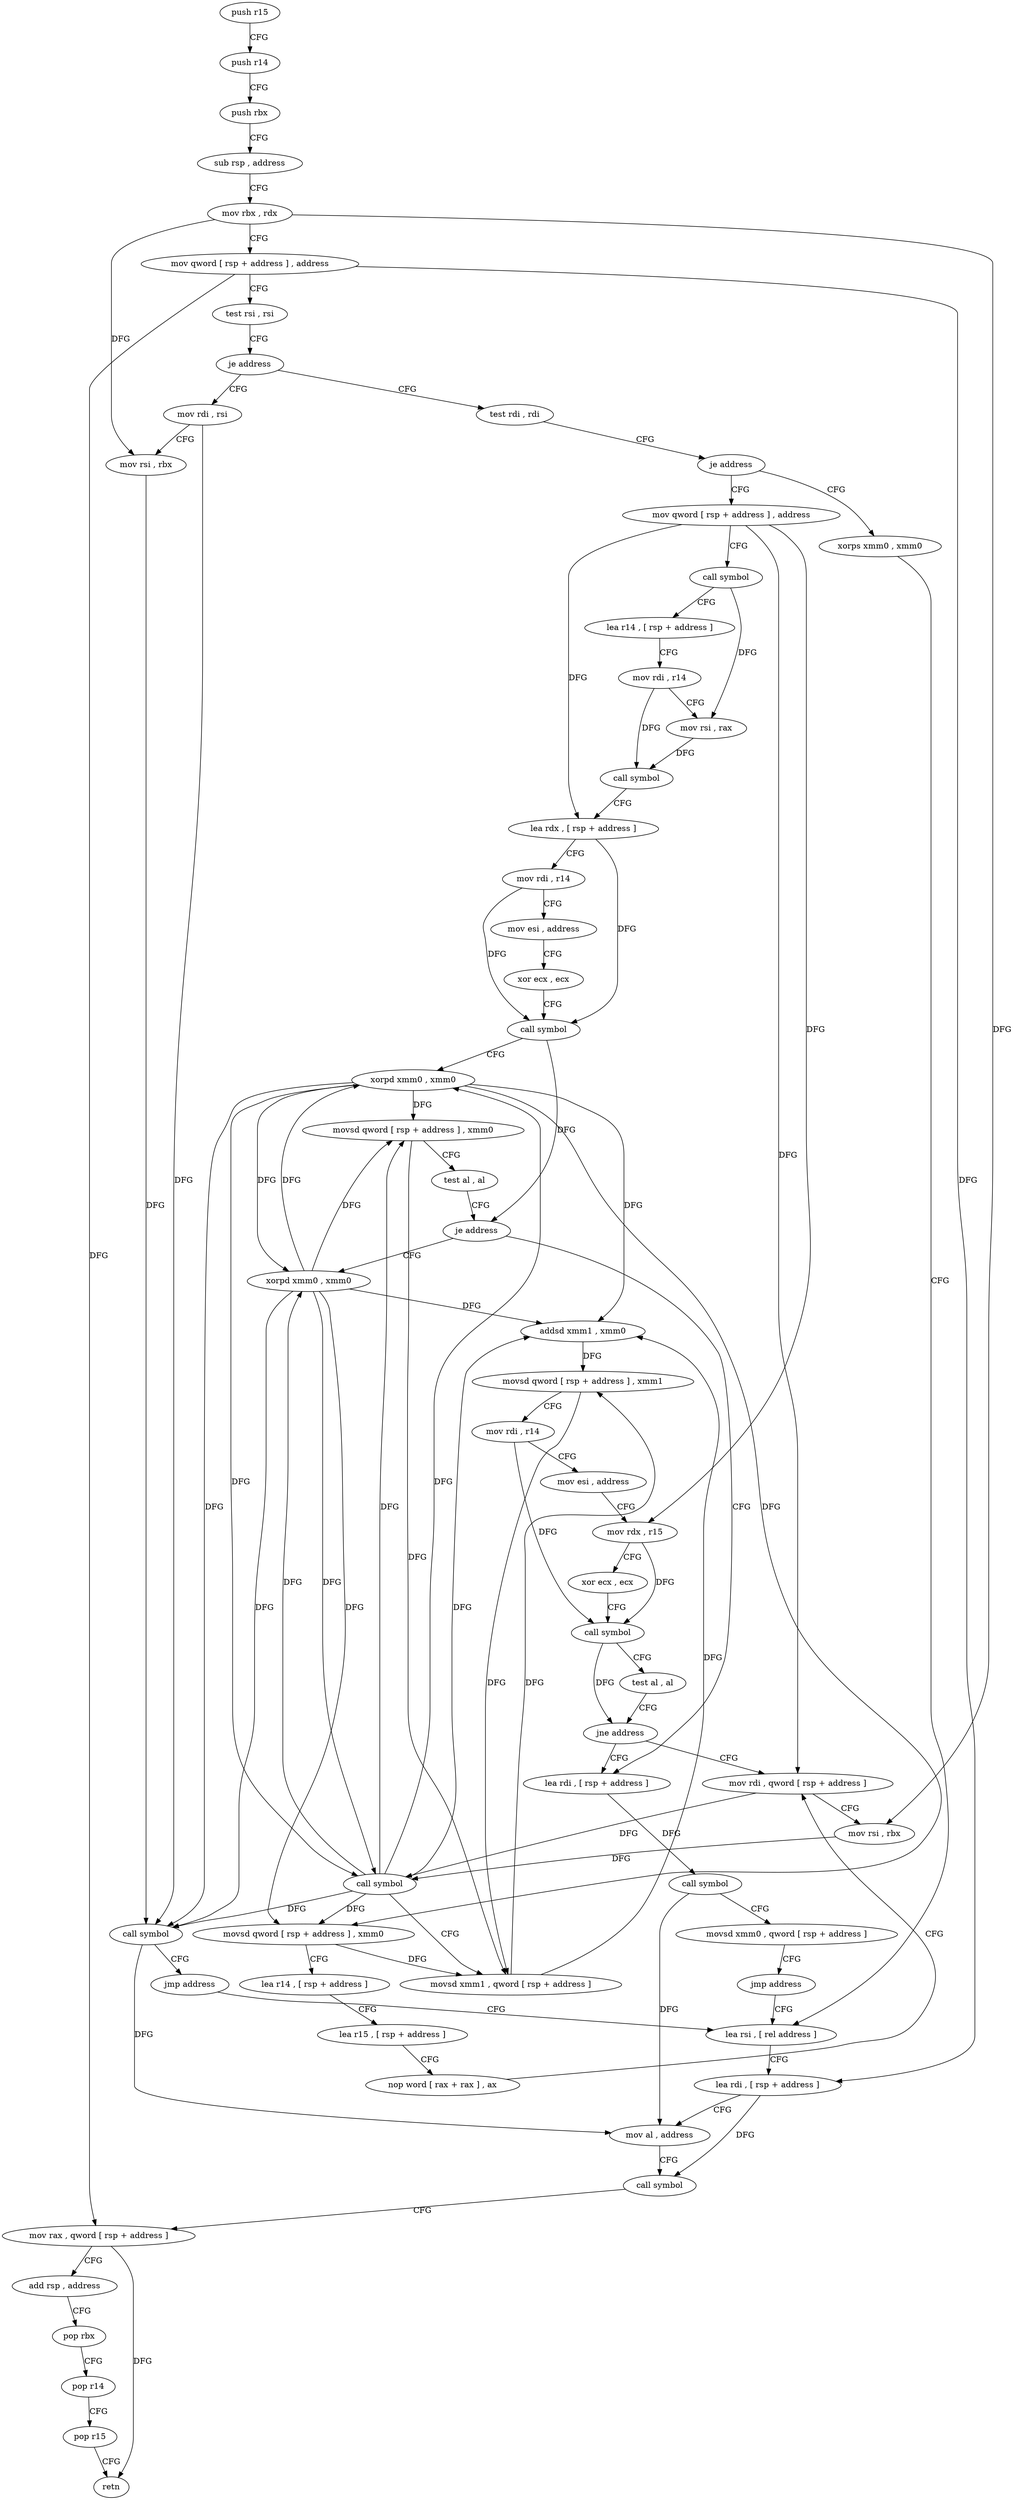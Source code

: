 digraph "func" {
"151024" [label = "push r15" ]
"151026" [label = "push r14" ]
"151028" [label = "push rbx" ]
"151029" [label = "sub rsp , address" ]
"151033" [label = "mov rbx , rdx" ]
"151036" [label = "mov qword [ rsp + address ] , address" ]
"151045" [label = "test rsi , rsi" ]
"151048" [label = "je address" ]
"151066" [label = "test rdi , rdi" ]
"151050" [label = "mov rdi , rsi" ]
"151069" [label = "je address" ]
"151237" [label = "xorps xmm0 , xmm0" ]
"151075" [label = "mov qword [ rsp + address ] , address" ]
"151053" [label = "mov rsi , rbx" ]
"151056" [label = "call symbol" ]
"151061" [label = "jmp address" ]
"151240" [label = "lea rsi , [ rel address ]" ]
"151084" [label = "call symbol" ]
"151089" [label = "lea r14 , [ rsp + address ]" ]
"151094" [label = "mov rdi , r14" ]
"151097" [label = "mov rsi , rax" ]
"151100" [label = "call symbol" ]
"151105" [label = "lea rdx , [ rsp + address ]" ]
"151110" [label = "mov rdi , r14" ]
"151113" [label = "mov esi , address" ]
"151118" [label = "xor ecx , ecx" ]
"151120" [label = "call symbol" ]
"151125" [label = "xorpd xmm0 , xmm0" ]
"151129" [label = "movsd qword [ rsp + address ] , xmm0" ]
"151135" [label = "test al , al" ]
"151137" [label = "je address" ]
"151219" [label = "lea rdi , [ rsp + address ]" ]
"151139" [label = "xorpd xmm0 , xmm0" ]
"151247" [label = "lea rdi , [ rsp + address ]" ]
"151252" [label = "mov al , address" ]
"151254" [label = "call symbol" ]
"151259" [label = "mov rax , qword [ rsp + address ]" ]
"151264" [label = "add rsp , address" ]
"151268" [label = "pop rbx" ]
"151269" [label = "pop r14" ]
"151271" [label = "pop r15" ]
"151273" [label = "retn" ]
"151224" [label = "call symbol" ]
"151229" [label = "movsd xmm0 , qword [ rsp + address ]" ]
"151235" [label = "jmp address" ]
"151143" [label = "movsd qword [ rsp + address ] , xmm0" ]
"151149" [label = "lea r14 , [ rsp + address ]" ]
"151154" [label = "lea r15 , [ rsp + address ]" ]
"151159" [label = "nop word [ rax + rax ] , ax" ]
"151168" [label = "mov rdi , qword [ rsp + address ]" ]
"151173" [label = "mov rsi , rbx" ]
"151176" [label = "call symbol" ]
"151181" [label = "movsd xmm1 , qword [ rsp + address ]" ]
"151187" [label = "addsd xmm1 , xmm0" ]
"151191" [label = "movsd qword [ rsp + address ] , xmm1" ]
"151197" [label = "mov rdi , r14" ]
"151200" [label = "mov esi , address" ]
"151205" [label = "mov rdx , r15" ]
"151208" [label = "xor ecx , ecx" ]
"151210" [label = "call symbol" ]
"151215" [label = "test al , al" ]
"151217" [label = "jne address" ]
"151024" -> "151026" [ label = "CFG" ]
"151026" -> "151028" [ label = "CFG" ]
"151028" -> "151029" [ label = "CFG" ]
"151029" -> "151033" [ label = "CFG" ]
"151033" -> "151036" [ label = "CFG" ]
"151033" -> "151053" [ label = "DFG" ]
"151033" -> "151173" [ label = "DFG" ]
"151036" -> "151045" [ label = "CFG" ]
"151036" -> "151259" [ label = "DFG" ]
"151036" -> "151247" [ label = "DFG" ]
"151045" -> "151048" [ label = "CFG" ]
"151048" -> "151066" [ label = "CFG" ]
"151048" -> "151050" [ label = "CFG" ]
"151066" -> "151069" [ label = "CFG" ]
"151050" -> "151053" [ label = "CFG" ]
"151050" -> "151056" [ label = "DFG" ]
"151069" -> "151237" [ label = "CFG" ]
"151069" -> "151075" [ label = "CFG" ]
"151237" -> "151240" [ label = "CFG" ]
"151075" -> "151084" [ label = "CFG" ]
"151075" -> "151168" [ label = "DFG" ]
"151075" -> "151105" [ label = "DFG" ]
"151075" -> "151205" [ label = "DFG" ]
"151053" -> "151056" [ label = "DFG" ]
"151056" -> "151061" [ label = "CFG" ]
"151056" -> "151252" [ label = "DFG" ]
"151061" -> "151240" [ label = "CFG" ]
"151240" -> "151247" [ label = "CFG" ]
"151084" -> "151089" [ label = "CFG" ]
"151084" -> "151097" [ label = "DFG" ]
"151089" -> "151094" [ label = "CFG" ]
"151094" -> "151097" [ label = "CFG" ]
"151094" -> "151100" [ label = "DFG" ]
"151097" -> "151100" [ label = "DFG" ]
"151100" -> "151105" [ label = "CFG" ]
"151105" -> "151110" [ label = "CFG" ]
"151105" -> "151120" [ label = "DFG" ]
"151110" -> "151113" [ label = "CFG" ]
"151110" -> "151120" [ label = "DFG" ]
"151113" -> "151118" [ label = "CFG" ]
"151118" -> "151120" [ label = "CFG" ]
"151120" -> "151125" [ label = "CFG" ]
"151120" -> "151137" [ label = "DFG" ]
"151125" -> "151129" [ label = "DFG" ]
"151125" -> "151056" [ label = "DFG" ]
"151125" -> "151139" [ label = "DFG" ]
"151125" -> "151143" [ label = "DFG" ]
"151125" -> "151176" [ label = "DFG" ]
"151125" -> "151187" [ label = "DFG" ]
"151129" -> "151135" [ label = "CFG" ]
"151129" -> "151181" [ label = "DFG" ]
"151135" -> "151137" [ label = "CFG" ]
"151137" -> "151219" [ label = "CFG" ]
"151137" -> "151139" [ label = "CFG" ]
"151219" -> "151224" [ label = "DFG" ]
"151139" -> "151143" [ label = "DFG" ]
"151139" -> "151056" [ label = "DFG" ]
"151139" -> "151125" [ label = "DFG" ]
"151139" -> "151129" [ label = "DFG" ]
"151139" -> "151176" [ label = "DFG" ]
"151139" -> "151187" [ label = "DFG" ]
"151247" -> "151252" [ label = "CFG" ]
"151247" -> "151254" [ label = "DFG" ]
"151252" -> "151254" [ label = "CFG" ]
"151254" -> "151259" [ label = "CFG" ]
"151259" -> "151264" [ label = "CFG" ]
"151259" -> "151273" [ label = "DFG" ]
"151264" -> "151268" [ label = "CFG" ]
"151268" -> "151269" [ label = "CFG" ]
"151269" -> "151271" [ label = "CFG" ]
"151271" -> "151273" [ label = "CFG" ]
"151224" -> "151229" [ label = "CFG" ]
"151224" -> "151252" [ label = "DFG" ]
"151229" -> "151235" [ label = "CFG" ]
"151235" -> "151240" [ label = "CFG" ]
"151143" -> "151149" [ label = "CFG" ]
"151143" -> "151181" [ label = "DFG" ]
"151149" -> "151154" [ label = "CFG" ]
"151154" -> "151159" [ label = "CFG" ]
"151159" -> "151168" [ label = "CFG" ]
"151168" -> "151173" [ label = "CFG" ]
"151168" -> "151176" [ label = "DFG" ]
"151173" -> "151176" [ label = "DFG" ]
"151176" -> "151181" [ label = "CFG" ]
"151176" -> "151056" [ label = "DFG" ]
"151176" -> "151125" [ label = "DFG" ]
"151176" -> "151129" [ label = "DFG" ]
"151176" -> "151139" [ label = "DFG" ]
"151176" -> "151143" [ label = "DFG" ]
"151176" -> "151187" [ label = "DFG" ]
"151181" -> "151187" [ label = "DFG" ]
"151181" -> "151191" [ label = "DFG" ]
"151187" -> "151191" [ label = "DFG" ]
"151191" -> "151197" [ label = "CFG" ]
"151191" -> "151181" [ label = "DFG" ]
"151197" -> "151200" [ label = "CFG" ]
"151197" -> "151210" [ label = "DFG" ]
"151200" -> "151205" [ label = "CFG" ]
"151205" -> "151208" [ label = "CFG" ]
"151205" -> "151210" [ label = "DFG" ]
"151208" -> "151210" [ label = "CFG" ]
"151210" -> "151215" [ label = "CFG" ]
"151210" -> "151217" [ label = "DFG" ]
"151215" -> "151217" [ label = "CFG" ]
"151217" -> "151168" [ label = "CFG" ]
"151217" -> "151219" [ label = "CFG" ]
}
